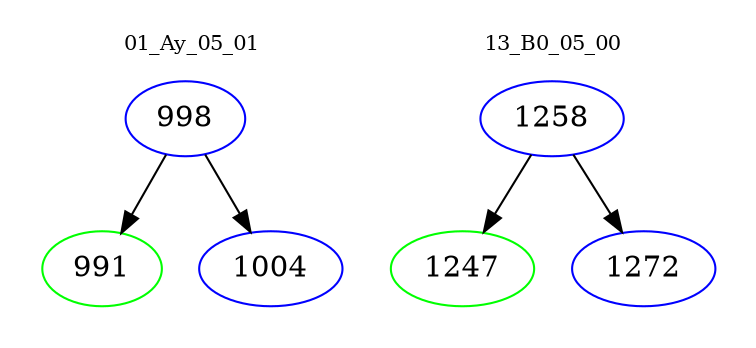 digraph{
subgraph cluster_0 {
color = white
label = "01_Ay_05_01";
fontsize=10;
T0_998 [label="998", color="blue"]
T0_998 -> T0_991 [color="black"]
T0_991 [label="991", color="green"]
T0_998 -> T0_1004 [color="black"]
T0_1004 [label="1004", color="blue"]
}
subgraph cluster_1 {
color = white
label = "13_B0_05_00";
fontsize=10;
T1_1258 [label="1258", color="blue"]
T1_1258 -> T1_1247 [color="black"]
T1_1247 [label="1247", color="green"]
T1_1258 -> T1_1272 [color="black"]
T1_1272 [label="1272", color="blue"]
}
}
